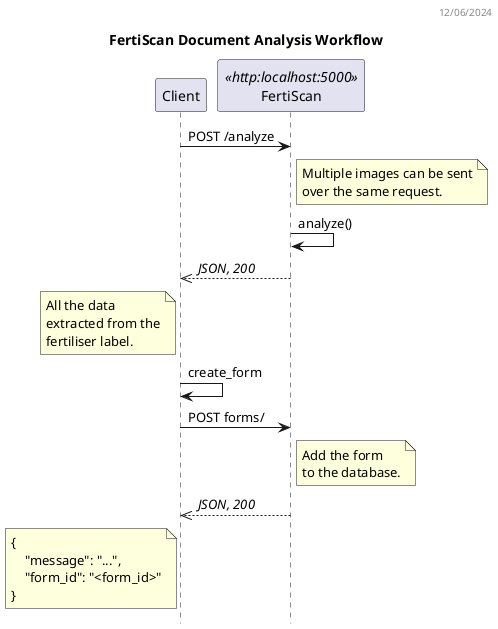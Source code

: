 @startuml FertiScan Sequence Diagram
header 12/06/2024

title FertiScan Document Analysis Workflow
hide empty members
hide footbox

participant Client as FE
participant FertiScan as BE <<http:localhost:5000>>

FE -> BE: POST /analyze
note right BE
  Multiple images can be sent
  over the same request.
end note
BE -> BE: analyze()
FE <<-- BE: //JSON, 200//
note left FE
  All the data
  extracted from the
  fertiliser label.
end note
FE -> FE: create_form
FE -> BE: POST forms/
note right BE
  Add the form
  to the database.
end note
FE <<-- BE: //JSON, 200//
note left FE
  {
      "message": "...",
      "form_id": "<form_id>"
  }  
end note
@enduml
